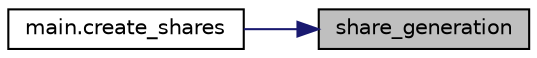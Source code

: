 digraph "share_generation"
{
 // LATEX_PDF_SIZE
  edge [fontname="Helvetica",fontsize="10",labelfontname="Helvetica",labelfontsize="10"];
  node [fontname="Helvetica",fontsize="10",shape=record];
  rankdir="RL";
  Node1 [label="share_generation",height=0.2,width=0.4,color="black", fillcolor="grey75", style="filled", fontcolor="black",tooltip="Turns an element of a Galois Field (in integer representation) into many, via Shamir secret sharing."];
  Node1 -> Node2 [dir="back",color="midnightblue",fontsize="10",style="solid",fontname="Helvetica"];
  Node2 [label="main.create_shares",height=0.2,width=0.4,color="black", fillcolor="white", style="filled",URL="$namespacemain.html#aa0bb9096ba7056a74ab862c96d82f8c5",tooltip="Take a secret phrase and apply Shamir Secret Sharing to encode it into n secret phrases."];
}
